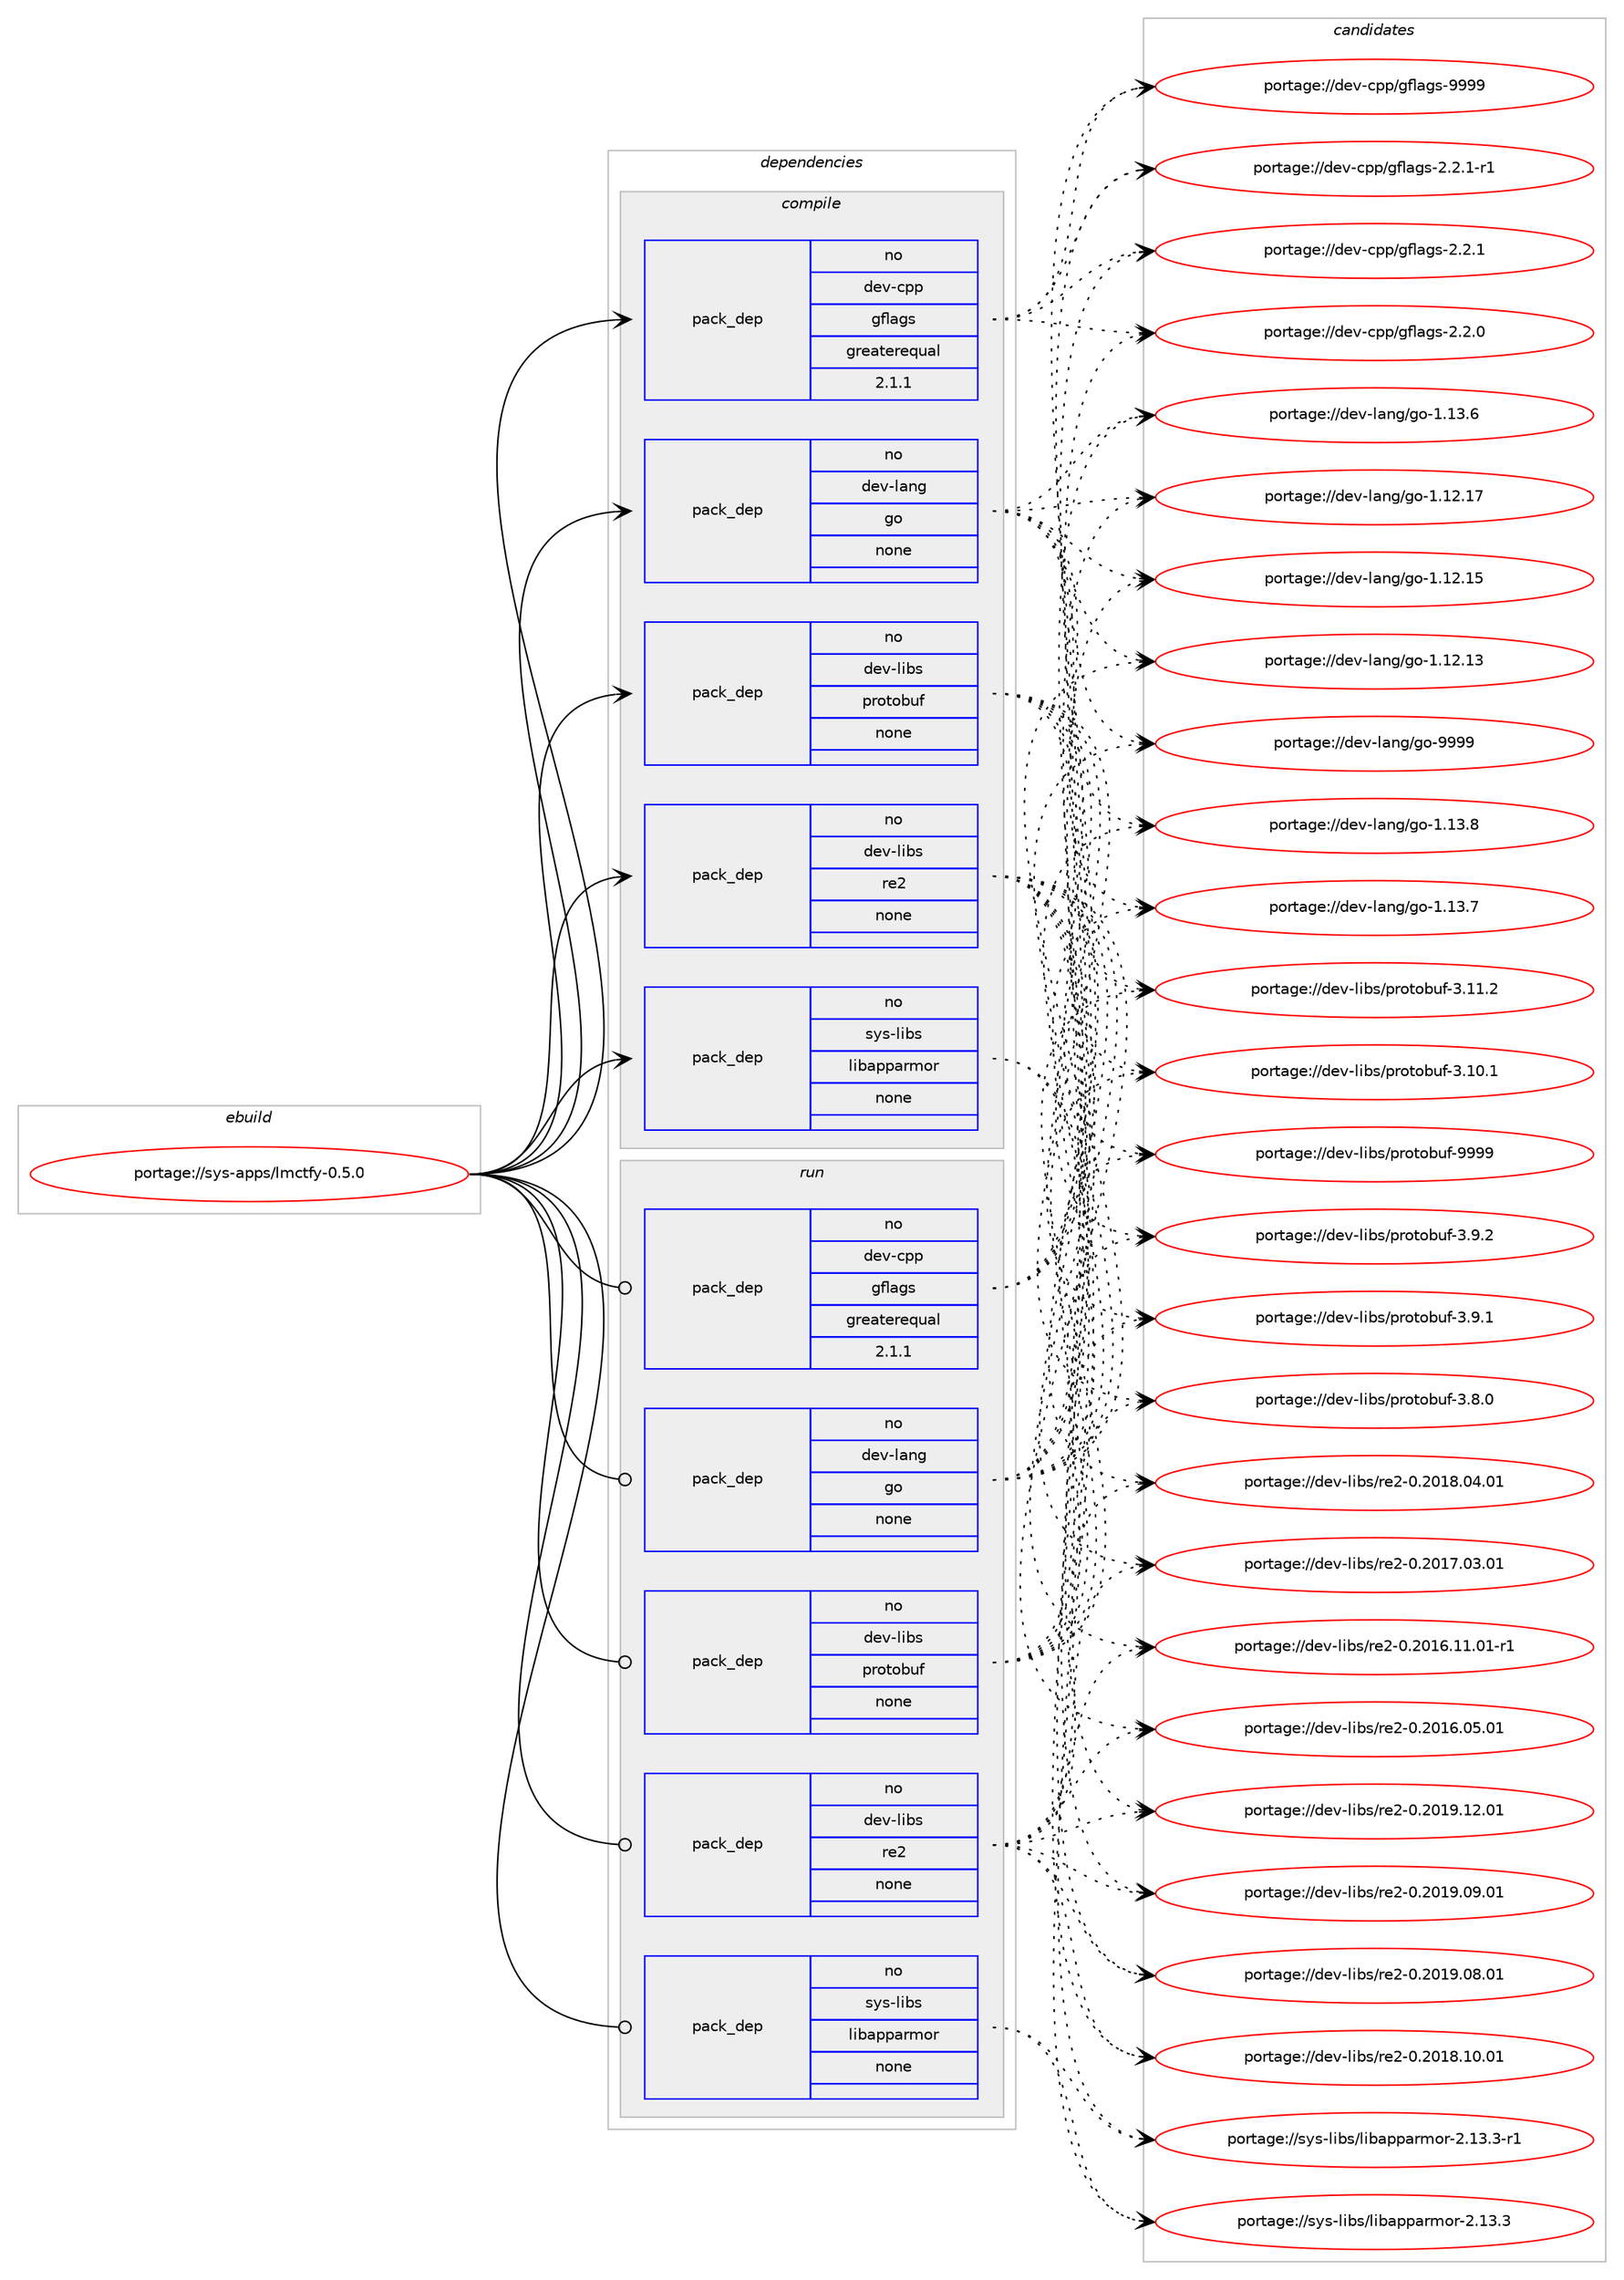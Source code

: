 digraph prolog {

# *************
# Graph options
# *************

newrank=true;
concentrate=true;
compound=true;
graph [rankdir=LR,fontname=Helvetica,fontsize=10,ranksep=1.5];#, ranksep=2.5, nodesep=0.2];
edge  [arrowhead=vee];
node  [fontname=Helvetica,fontsize=10];

# **********
# The ebuild
# **********

subgraph cluster_leftcol {
color=gray;
rank=same;
label=<<i>ebuild</i>>;
id [label="portage://sys-apps/lmctfy-0.5.0", color=red, width=4, href="../sys-apps/lmctfy-0.5.0.svg"];
}

# ****************
# The dependencies
# ****************

subgraph cluster_midcol {
color=gray;
label=<<i>dependencies</i>>;
subgraph cluster_compile {
fillcolor="#eeeeee";
style=filled;
label=<<i>compile</i>>;
subgraph pack49846 {
dependency65100 [label=<<TABLE BORDER="0" CELLBORDER="1" CELLSPACING="0" CELLPADDING="4" WIDTH="220"><TR><TD ROWSPAN="6" CELLPADDING="30">pack_dep</TD></TR><TR><TD WIDTH="110">no</TD></TR><TR><TD>dev-cpp</TD></TR><TR><TD>gflags</TD></TR><TR><TD>greaterequal</TD></TR><TR><TD>2.1.1</TD></TR></TABLE>>, shape=none, color=blue];
}
id:e -> dependency65100:w [weight=20,style="solid",arrowhead="vee"];
subgraph pack49847 {
dependency65101 [label=<<TABLE BORDER="0" CELLBORDER="1" CELLSPACING="0" CELLPADDING="4" WIDTH="220"><TR><TD ROWSPAN="6" CELLPADDING="30">pack_dep</TD></TR><TR><TD WIDTH="110">no</TD></TR><TR><TD>dev-lang</TD></TR><TR><TD>go</TD></TR><TR><TD>none</TD></TR><TR><TD></TD></TR></TABLE>>, shape=none, color=blue];
}
id:e -> dependency65101:w [weight=20,style="solid",arrowhead="vee"];
subgraph pack49848 {
dependency65102 [label=<<TABLE BORDER="0" CELLBORDER="1" CELLSPACING="0" CELLPADDING="4" WIDTH="220"><TR><TD ROWSPAN="6" CELLPADDING="30">pack_dep</TD></TR><TR><TD WIDTH="110">no</TD></TR><TR><TD>dev-libs</TD></TR><TR><TD>protobuf</TD></TR><TR><TD>none</TD></TR><TR><TD></TD></TR></TABLE>>, shape=none, color=blue];
}
id:e -> dependency65102:w [weight=20,style="solid",arrowhead="vee"];
subgraph pack49849 {
dependency65103 [label=<<TABLE BORDER="0" CELLBORDER="1" CELLSPACING="0" CELLPADDING="4" WIDTH="220"><TR><TD ROWSPAN="6" CELLPADDING="30">pack_dep</TD></TR><TR><TD WIDTH="110">no</TD></TR><TR><TD>dev-libs</TD></TR><TR><TD>re2</TD></TR><TR><TD>none</TD></TR><TR><TD></TD></TR></TABLE>>, shape=none, color=blue];
}
id:e -> dependency65103:w [weight=20,style="solid",arrowhead="vee"];
subgraph pack49850 {
dependency65104 [label=<<TABLE BORDER="0" CELLBORDER="1" CELLSPACING="0" CELLPADDING="4" WIDTH="220"><TR><TD ROWSPAN="6" CELLPADDING="30">pack_dep</TD></TR><TR><TD WIDTH="110">no</TD></TR><TR><TD>sys-libs</TD></TR><TR><TD>libapparmor</TD></TR><TR><TD>none</TD></TR><TR><TD></TD></TR></TABLE>>, shape=none, color=blue];
}
id:e -> dependency65104:w [weight=20,style="solid",arrowhead="vee"];
}
subgraph cluster_compileandrun {
fillcolor="#eeeeee";
style=filled;
label=<<i>compile and run</i>>;
}
subgraph cluster_run {
fillcolor="#eeeeee";
style=filled;
label=<<i>run</i>>;
subgraph pack49851 {
dependency65105 [label=<<TABLE BORDER="0" CELLBORDER="1" CELLSPACING="0" CELLPADDING="4" WIDTH="220"><TR><TD ROWSPAN="6" CELLPADDING="30">pack_dep</TD></TR><TR><TD WIDTH="110">no</TD></TR><TR><TD>dev-cpp</TD></TR><TR><TD>gflags</TD></TR><TR><TD>greaterequal</TD></TR><TR><TD>2.1.1</TD></TR></TABLE>>, shape=none, color=blue];
}
id:e -> dependency65105:w [weight=20,style="solid",arrowhead="odot"];
subgraph pack49852 {
dependency65106 [label=<<TABLE BORDER="0" CELLBORDER="1" CELLSPACING="0" CELLPADDING="4" WIDTH="220"><TR><TD ROWSPAN="6" CELLPADDING="30">pack_dep</TD></TR><TR><TD WIDTH="110">no</TD></TR><TR><TD>dev-lang</TD></TR><TR><TD>go</TD></TR><TR><TD>none</TD></TR><TR><TD></TD></TR></TABLE>>, shape=none, color=blue];
}
id:e -> dependency65106:w [weight=20,style="solid",arrowhead="odot"];
subgraph pack49853 {
dependency65107 [label=<<TABLE BORDER="0" CELLBORDER="1" CELLSPACING="0" CELLPADDING="4" WIDTH="220"><TR><TD ROWSPAN="6" CELLPADDING="30">pack_dep</TD></TR><TR><TD WIDTH="110">no</TD></TR><TR><TD>dev-libs</TD></TR><TR><TD>protobuf</TD></TR><TR><TD>none</TD></TR><TR><TD></TD></TR></TABLE>>, shape=none, color=blue];
}
id:e -> dependency65107:w [weight=20,style="solid",arrowhead="odot"];
subgraph pack49854 {
dependency65108 [label=<<TABLE BORDER="0" CELLBORDER="1" CELLSPACING="0" CELLPADDING="4" WIDTH="220"><TR><TD ROWSPAN="6" CELLPADDING="30">pack_dep</TD></TR><TR><TD WIDTH="110">no</TD></TR><TR><TD>dev-libs</TD></TR><TR><TD>re2</TD></TR><TR><TD>none</TD></TR><TR><TD></TD></TR></TABLE>>, shape=none, color=blue];
}
id:e -> dependency65108:w [weight=20,style="solid",arrowhead="odot"];
subgraph pack49855 {
dependency65109 [label=<<TABLE BORDER="0" CELLBORDER="1" CELLSPACING="0" CELLPADDING="4" WIDTH="220"><TR><TD ROWSPAN="6" CELLPADDING="30">pack_dep</TD></TR><TR><TD WIDTH="110">no</TD></TR><TR><TD>sys-libs</TD></TR><TR><TD>libapparmor</TD></TR><TR><TD>none</TD></TR><TR><TD></TD></TR></TABLE>>, shape=none, color=blue];
}
id:e -> dependency65109:w [weight=20,style="solid",arrowhead="odot"];
}
}

# **************
# The candidates
# **************

subgraph cluster_choices {
rank=same;
color=gray;
label=<<i>candidates</i>>;

subgraph choice49846 {
color=black;
nodesep=1;
choice100101118459911211247103102108971031154557575757 [label="portage://dev-cpp/gflags-9999", color=red, width=4,href="../dev-cpp/gflags-9999.svg"];
choice100101118459911211247103102108971031154550465046494511449 [label="portage://dev-cpp/gflags-2.2.1-r1", color=red, width=4,href="../dev-cpp/gflags-2.2.1-r1.svg"];
choice10010111845991121124710310210897103115455046504649 [label="portage://dev-cpp/gflags-2.2.1", color=red, width=4,href="../dev-cpp/gflags-2.2.1.svg"];
choice10010111845991121124710310210897103115455046504648 [label="portage://dev-cpp/gflags-2.2.0", color=red, width=4,href="../dev-cpp/gflags-2.2.0.svg"];
dependency65100:e -> choice100101118459911211247103102108971031154557575757:w [style=dotted,weight="100"];
dependency65100:e -> choice100101118459911211247103102108971031154550465046494511449:w [style=dotted,weight="100"];
dependency65100:e -> choice10010111845991121124710310210897103115455046504649:w [style=dotted,weight="100"];
dependency65100:e -> choice10010111845991121124710310210897103115455046504648:w [style=dotted,weight="100"];
}
subgraph choice49847 {
color=black;
nodesep=1;
choice1001011184510897110103471031114557575757 [label="portage://dev-lang/go-9999", color=red, width=4,href="../dev-lang/go-9999.svg"];
choice10010111845108971101034710311145494649514656 [label="portage://dev-lang/go-1.13.8", color=red, width=4,href="../dev-lang/go-1.13.8.svg"];
choice10010111845108971101034710311145494649514655 [label="portage://dev-lang/go-1.13.7", color=red, width=4,href="../dev-lang/go-1.13.7.svg"];
choice10010111845108971101034710311145494649514654 [label="portage://dev-lang/go-1.13.6", color=red, width=4,href="../dev-lang/go-1.13.6.svg"];
choice1001011184510897110103471031114549464950464955 [label="portage://dev-lang/go-1.12.17", color=red, width=4,href="../dev-lang/go-1.12.17.svg"];
choice1001011184510897110103471031114549464950464953 [label="portage://dev-lang/go-1.12.15", color=red, width=4,href="../dev-lang/go-1.12.15.svg"];
choice1001011184510897110103471031114549464950464951 [label="portage://dev-lang/go-1.12.13", color=red, width=4,href="../dev-lang/go-1.12.13.svg"];
dependency65101:e -> choice1001011184510897110103471031114557575757:w [style=dotted,weight="100"];
dependency65101:e -> choice10010111845108971101034710311145494649514656:w [style=dotted,weight="100"];
dependency65101:e -> choice10010111845108971101034710311145494649514655:w [style=dotted,weight="100"];
dependency65101:e -> choice10010111845108971101034710311145494649514654:w [style=dotted,weight="100"];
dependency65101:e -> choice1001011184510897110103471031114549464950464955:w [style=dotted,weight="100"];
dependency65101:e -> choice1001011184510897110103471031114549464950464953:w [style=dotted,weight="100"];
dependency65101:e -> choice1001011184510897110103471031114549464950464951:w [style=dotted,weight="100"];
}
subgraph choice49848 {
color=black;
nodesep=1;
choice100101118451081059811547112114111116111981171024557575757 [label="portage://dev-libs/protobuf-9999", color=red, width=4,href="../dev-libs/protobuf-9999.svg"];
choice10010111845108105981154711211411111611198117102455146574650 [label="portage://dev-libs/protobuf-3.9.2", color=red, width=4,href="../dev-libs/protobuf-3.9.2.svg"];
choice10010111845108105981154711211411111611198117102455146574649 [label="portage://dev-libs/protobuf-3.9.1", color=red, width=4,href="../dev-libs/protobuf-3.9.1.svg"];
choice10010111845108105981154711211411111611198117102455146564648 [label="portage://dev-libs/protobuf-3.8.0", color=red, width=4,href="../dev-libs/protobuf-3.8.0.svg"];
choice1001011184510810598115471121141111161119811710245514649494650 [label="portage://dev-libs/protobuf-3.11.2", color=red, width=4,href="../dev-libs/protobuf-3.11.2.svg"];
choice1001011184510810598115471121141111161119811710245514649484649 [label="portage://dev-libs/protobuf-3.10.1", color=red, width=4,href="../dev-libs/protobuf-3.10.1.svg"];
dependency65102:e -> choice100101118451081059811547112114111116111981171024557575757:w [style=dotted,weight="100"];
dependency65102:e -> choice10010111845108105981154711211411111611198117102455146574650:w [style=dotted,weight="100"];
dependency65102:e -> choice10010111845108105981154711211411111611198117102455146574649:w [style=dotted,weight="100"];
dependency65102:e -> choice10010111845108105981154711211411111611198117102455146564648:w [style=dotted,weight="100"];
dependency65102:e -> choice1001011184510810598115471121141111161119811710245514649494650:w [style=dotted,weight="100"];
dependency65102:e -> choice1001011184510810598115471121141111161119811710245514649484649:w [style=dotted,weight="100"];
}
subgraph choice49849 {
color=black;
nodesep=1;
choice1001011184510810598115471141015045484650484957464950464849 [label="portage://dev-libs/re2-0.2019.12.01", color=red, width=4,href="../dev-libs/re2-0.2019.12.01.svg"];
choice1001011184510810598115471141015045484650484957464857464849 [label="portage://dev-libs/re2-0.2019.09.01", color=red, width=4,href="../dev-libs/re2-0.2019.09.01.svg"];
choice1001011184510810598115471141015045484650484957464856464849 [label="portage://dev-libs/re2-0.2019.08.01", color=red, width=4,href="../dev-libs/re2-0.2019.08.01.svg"];
choice1001011184510810598115471141015045484650484956464948464849 [label="portage://dev-libs/re2-0.2018.10.01", color=red, width=4,href="../dev-libs/re2-0.2018.10.01.svg"];
choice1001011184510810598115471141015045484650484956464852464849 [label="portage://dev-libs/re2-0.2018.04.01", color=red, width=4,href="../dev-libs/re2-0.2018.04.01.svg"];
choice1001011184510810598115471141015045484650484955464851464849 [label="portage://dev-libs/re2-0.2017.03.01", color=red, width=4,href="../dev-libs/re2-0.2017.03.01.svg"];
choice10010111845108105981154711410150454846504849544649494648494511449 [label="portage://dev-libs/re2-0.2016.11.01-r1", color=red, width=4,href="../dev-libs/re2-0.2016.11.01-r1.svg"];
choice1001011184510810598115471141015045484650484954464853464849 [label="portage://dev-libs/re2-0.2016.05.01", color=red, width=4,href="../dev-libs/re2-0.2016.05.01.svg"];
dependency65103:e -> choice1001011184510810598115471141015045484650484957464950464849:w [style=dotted,weight="100"];
dependency65103:e -> choice1001011184510810598115471141015045484650484957464857464849:w [style=dotted,weight="100"];
dependency65103:e -> choice1001011184510810598115471141015045484650484957464856464849:w [style=dotted,weight="100"];
dependency65103:e -> choice1001011184510810598115471141015045484650484956464948464849:w [style=dotted,weight="100"];
dependency65103:e -> choice1001011184510810598115471141015045484650484956464852464849:w [style=dotted,weight="100"];
dependency65103:e -> choice1001011184510810598115471141015045484650484955464851464849:w [style=dotted,weight="100"];
dependency65103:e -> choice10010111845108105981154711410150454846504849544649494648494511449:w [style=dotted,weight="100"];
dependency65103:e -> choice1001011184510810598115471141015045484650484954464853464849:w [style=dotted,weight="100"];
}
subgraph choice49850 {
color=black;
nodesep=1;
choice115121115451081059811547108105989711211297114109111114455046495146514511449 [label="portage://sys-libs/libapparmor-2.13.3-r1", color=red, width=4,href="../sys-libs/libapparmor-2.13.3-r1.svg"];
choice11512111545108105981154710810598971121129711410911111445504649514651 [label="portage://sys-libs/libapparmor-2.13.3", color=red, width=4,href="../sys-libs/libapparmor-2.13.3.svg"];
dependency65104:e -> choice115121115451081059811547108105989711211297114109111114455046495146514511449:w [style=dotted,weight="100"];
dependency65104:e -> choice11512111545108105981154710810598971121129711410911111445504649514651:w [style=dotted,weight="100"];
}
subgraph choice49851 {
color=black;
nodesep=1;
choice100101118459911211247103102108971031154557575757 [label="portage://dev-cpp/gflags-9999", color=red, width=4,href="../dev-cpp/gflags-9999.svg"];
choice100101118459911211247103102108971031154550465046494511449 [label="portage://dev-cpp/gflags-2.2.1-r1", color=red, width=4,href="../dev-cpp/gflags-2.2.1-r1.svg"];
choice10010111845991121124710310210897103115455046504649 [label="portage://dev-cpp/gflags-2.2.1", color=red, width=4,href="../dev-cpp/gflags-2.2.1.svg"];
choice10010111845991121124710310210897103115455046504648 [label="portage://dev-cpp/gflags-2.2.0", color=red, width=4,href="../dev-cpp/gflags-2.2.0.svg"];
dependency65105:e -> choice100101118459911211247103102108971031154557575757:w [style=dotted,weight="100"];
dependency65105:e -> choice100101118459911211247103102108971031154550465046494511449:w [style=dotted,weight="100"];
dependency65105:e -> choice10010111845991121124710310210897103115455046504649:w [style=dotted,weight="100"];
dependency65105:e -> choice10010111845991121124710310210897103115455046504648:w [style=dotted,weight="100"];
}
subgraph choice49852 {
color=black;
nodesep=1;
choice1001011184510897110103471031114557575757 [label="portage://dev-lang/go-9999", color=red, width=4,href="../dev-lang/go-9999.svg"];
choice10010111845108971101034710311145494649514656 [label="portage://dev-lang/go-1.13.8", color=red, width=4,href="../dev-lang/go-1.13.8.svg"];
choice10010111845108971101034710311145494649514655 [label="portage://dev-lang/go-1.13.7", color=red, width=4,href="../dev-lang/go-1.13.7.svg"];
choice10010111845108971101034710311145494649514654 [label="portage://dev-lang/go-1.13.6", color=red, width=4,href="../dev-lang/go-1.13.6.svg"];
choice1001011184510897110103471031114549464950464955 [label="portage://dev-lang/go-1.12.17", color=red, width=4,href="../dev-lang/go-1.12.17.svg"];
choice1001011184510897110103471031114549464950464953 [label="portage://dev-lang/go-1.12.15", color=red, width=4,href="../dev-lang/go-1.12.15.svg"];
choice1001011184510897110103471031114549464950464951 [label="portage://dev-lang/go-1.12.13", color=red, width=4,href="../dev-lang/go-1.12.13.svg"];
dependency65106:e -> choice1001011184510897110103471031114557575757:w [style=dotted,weight="100"];
dependency65106:e -> choice10010111845108971101034710311145494649514656:w [style=dotted,weight="100"];
dependency65106:e -> choice10010111845108971101034710311145494649514655:w [style=dotted,weight="100"];
dependency65106:e -> choice10010111845108971101034710311145494649514654:w [style=dotted,weight="100"];
dependency65106:e -> choice1001011184510897110103471031114549464950464955:w [style=dotted,weight="100"];
dependency65106:e -> choice1001011184510897110103471031114549464950464953:w [style=dotted,weight="100"];
dependency65106:e -> choice1001011184510897110103471031114549464950464951:w [style=dotted,weight="100"];
}
subgraph choice49853 {
color=black;
nodesep=1;
choice100101118451081059811547112114111116111981171024557575757 [label="portage://dev-libs/protobuf-9999", color=red, width=4,href="../dev-libs/protobuf-9999.svg"];
choice10010111845108105981154711211411111611198117102455146574650 [label="portage://dev-libs/protobuf-3.9.2", color=red, width=4,href="../dev-libs/protobuf-3.9.2.svg"];
choice10010111845108105981154711211411111611198117102455146574649 [label="portage://dev-libs/protobuf-3.9.1", color=red, width=4,href="../dev-libs/protobuf-3.9.1.svg"];
choice10010111845108105981154711211411111611198117102455146564648 [label="portage://dev-libs/protobuf-3.8.0", color=red, width=4,href="../dev-libs/protobuf-3.8.0.svg"];
choice1001011184510810598115471121141111161119811710245514649494650 [label="portage://dev-libs/protobuf-3.11.2", color=red, width=4,href="../dev-libs/protobuf-3.11.2.svg"];
choice1001011184510810598115471121141111161119811710245514649484649 [label="portage://dev-libs/protobuf-3.10.1", color=red, width=4,href="../dev-libs/protobuf-3.10.1.svg"];
dependency65107:e -> choice100101118451081059811547112114111116111981171024557575757:w [style=dotted,weight="100"];
dependency65107:e -> choice10010111845108105981154711211411111611198117102455146574650:w [style=dotted,weight="100"];
dependency65107:e -> choice10010111845108105981154711211411111611198117102455146574649:w [style=dotted,weight="100"];
dependency65107:e -> choice10010111845108105981154711211411111611198117102455146564648:w [style=dotted,weight="100"];
dependency65107:e -> choice1001011184510810598115471121141111161119811710245514649494650:w [style=dotted,weight="100"];
dependency65107:e -> choice1001011184510810598115471121141111161119811710245514649484649:w [style=dotted,weight="100"];
}
subgraph choice49854 {
color=black;
nodesep=1;
choice1001011184510810598115471141015045484650484957464950464849 [label="portage://dev-libs/re2-0.2019.12.01", color=red, width=4,href="../dev-libs/re2-0.2019.12.01.svg"];
choice1001011184510810598115471141015045484650484957464857464849 [label="portage://dev-libs/re2-0.2019.09.01", color=red, width=4,href="../dev-libs/re2-0.2019.09.01.svg"];
choice1001011184510810598115471141015045484650484957464856464849 [label="portage://dev-libs/re2-0.2019.08.01", color=red, width=4,href="../dev-libs/re2-0.2019.08.01.svg"];
choice1001011184510810598115471141015045484650484956464948464849 [label="portage://dev-libs/re2-0.2018.10.01", color=red, width=4,href="../dev-libs/re2-0.2018.10.01.svg"];
choice1001011184510810598115471141015045484650484956464852464849 [label="portage://dev-libs/re2-0.2018.04.01", color=red, width=4,href="../dev-libs/re2-0.2018.04.01.svg"];
choice1001011184510810598115471141015045484650484955464851464849 [label="portage://dev-libs/re2-0.2017.03.01", color=red, width=4,href="../dev-libs/re2-0.2017.03.01.svg"];
choice10010111845108105981154711410150454846504849544649494648494511449 [label="portage://dev-libs/re2-0.2016.11.01-r1", color=red, width=4,href="../dev-libs/re2-0.2016.11.01-r1.svg"];
choice1001011184510810598115471141015045484650484954464853464849 [label="portage://dev-libs/re2-0.2016.05.01", color=red, width=4,href="../dev-libs/re2-0.2016.05.01.svg"];
dependency65108:e -> choice1001011184510810598115471141015045484650484957464950464849:w [style=dotted,weight="100"];
dependency65108:e -> choice1001011184510810598115471141015045484650484957464857464849:w [style=dotted,weight="100"];
dependency65108:e -> choice1001011184510810598115471141015045484650484957464856464849:w [style=dotted,weight="100"];
dependency65108:e -> choice1001011184510810598115471141015045484650484956464948464849:w [style=dotted,weight="100"];
dependency65108:e -> choice1001011184510810598115471141015045484650484956464852464849:w [style=dotted,weight="100"];
dependency65108:e -> choice1001011184510810598115471141015045484650484955464851464849:w [style=dotted,weight="100"];
dependency65108:e -> choice10010111845108105981154711410150454846504849544649494648494511449:w [style=dotted,weight="100"];
dependency65108:e -> choice1001011184510810598115471141015045484650484954464853464849:w [style=dotted,weight="100"];
}
subgraph choice49855 {
color=black;
nodesep=1;
choice115121115451081059811547108105989711211297114109111114455046495146514511449 [label="portage://sys-libs/libapparmor-2.13.3-r1", color=red, width=4,href="../sys-libs/libapparmor-2.13.3-r1.svg"];
choice11512111545108105981154710810598971121129711410911111445504649514651 [label="portage://sys-libs/libapparmor-2.13.3", color=red, width=4,href="../sys-libs/libapparmor-2.13.3.svg"];
dependency65109:e -> choice115121115451081059811547108105989711211297114109111114455046495146514511449:w [style=dotted,weight="100"];
dependency65109:e -> choice11512111545108105981154710810598971121129711410911111445504649514651:w [style=dotted,weight="100"];
}
}

}
